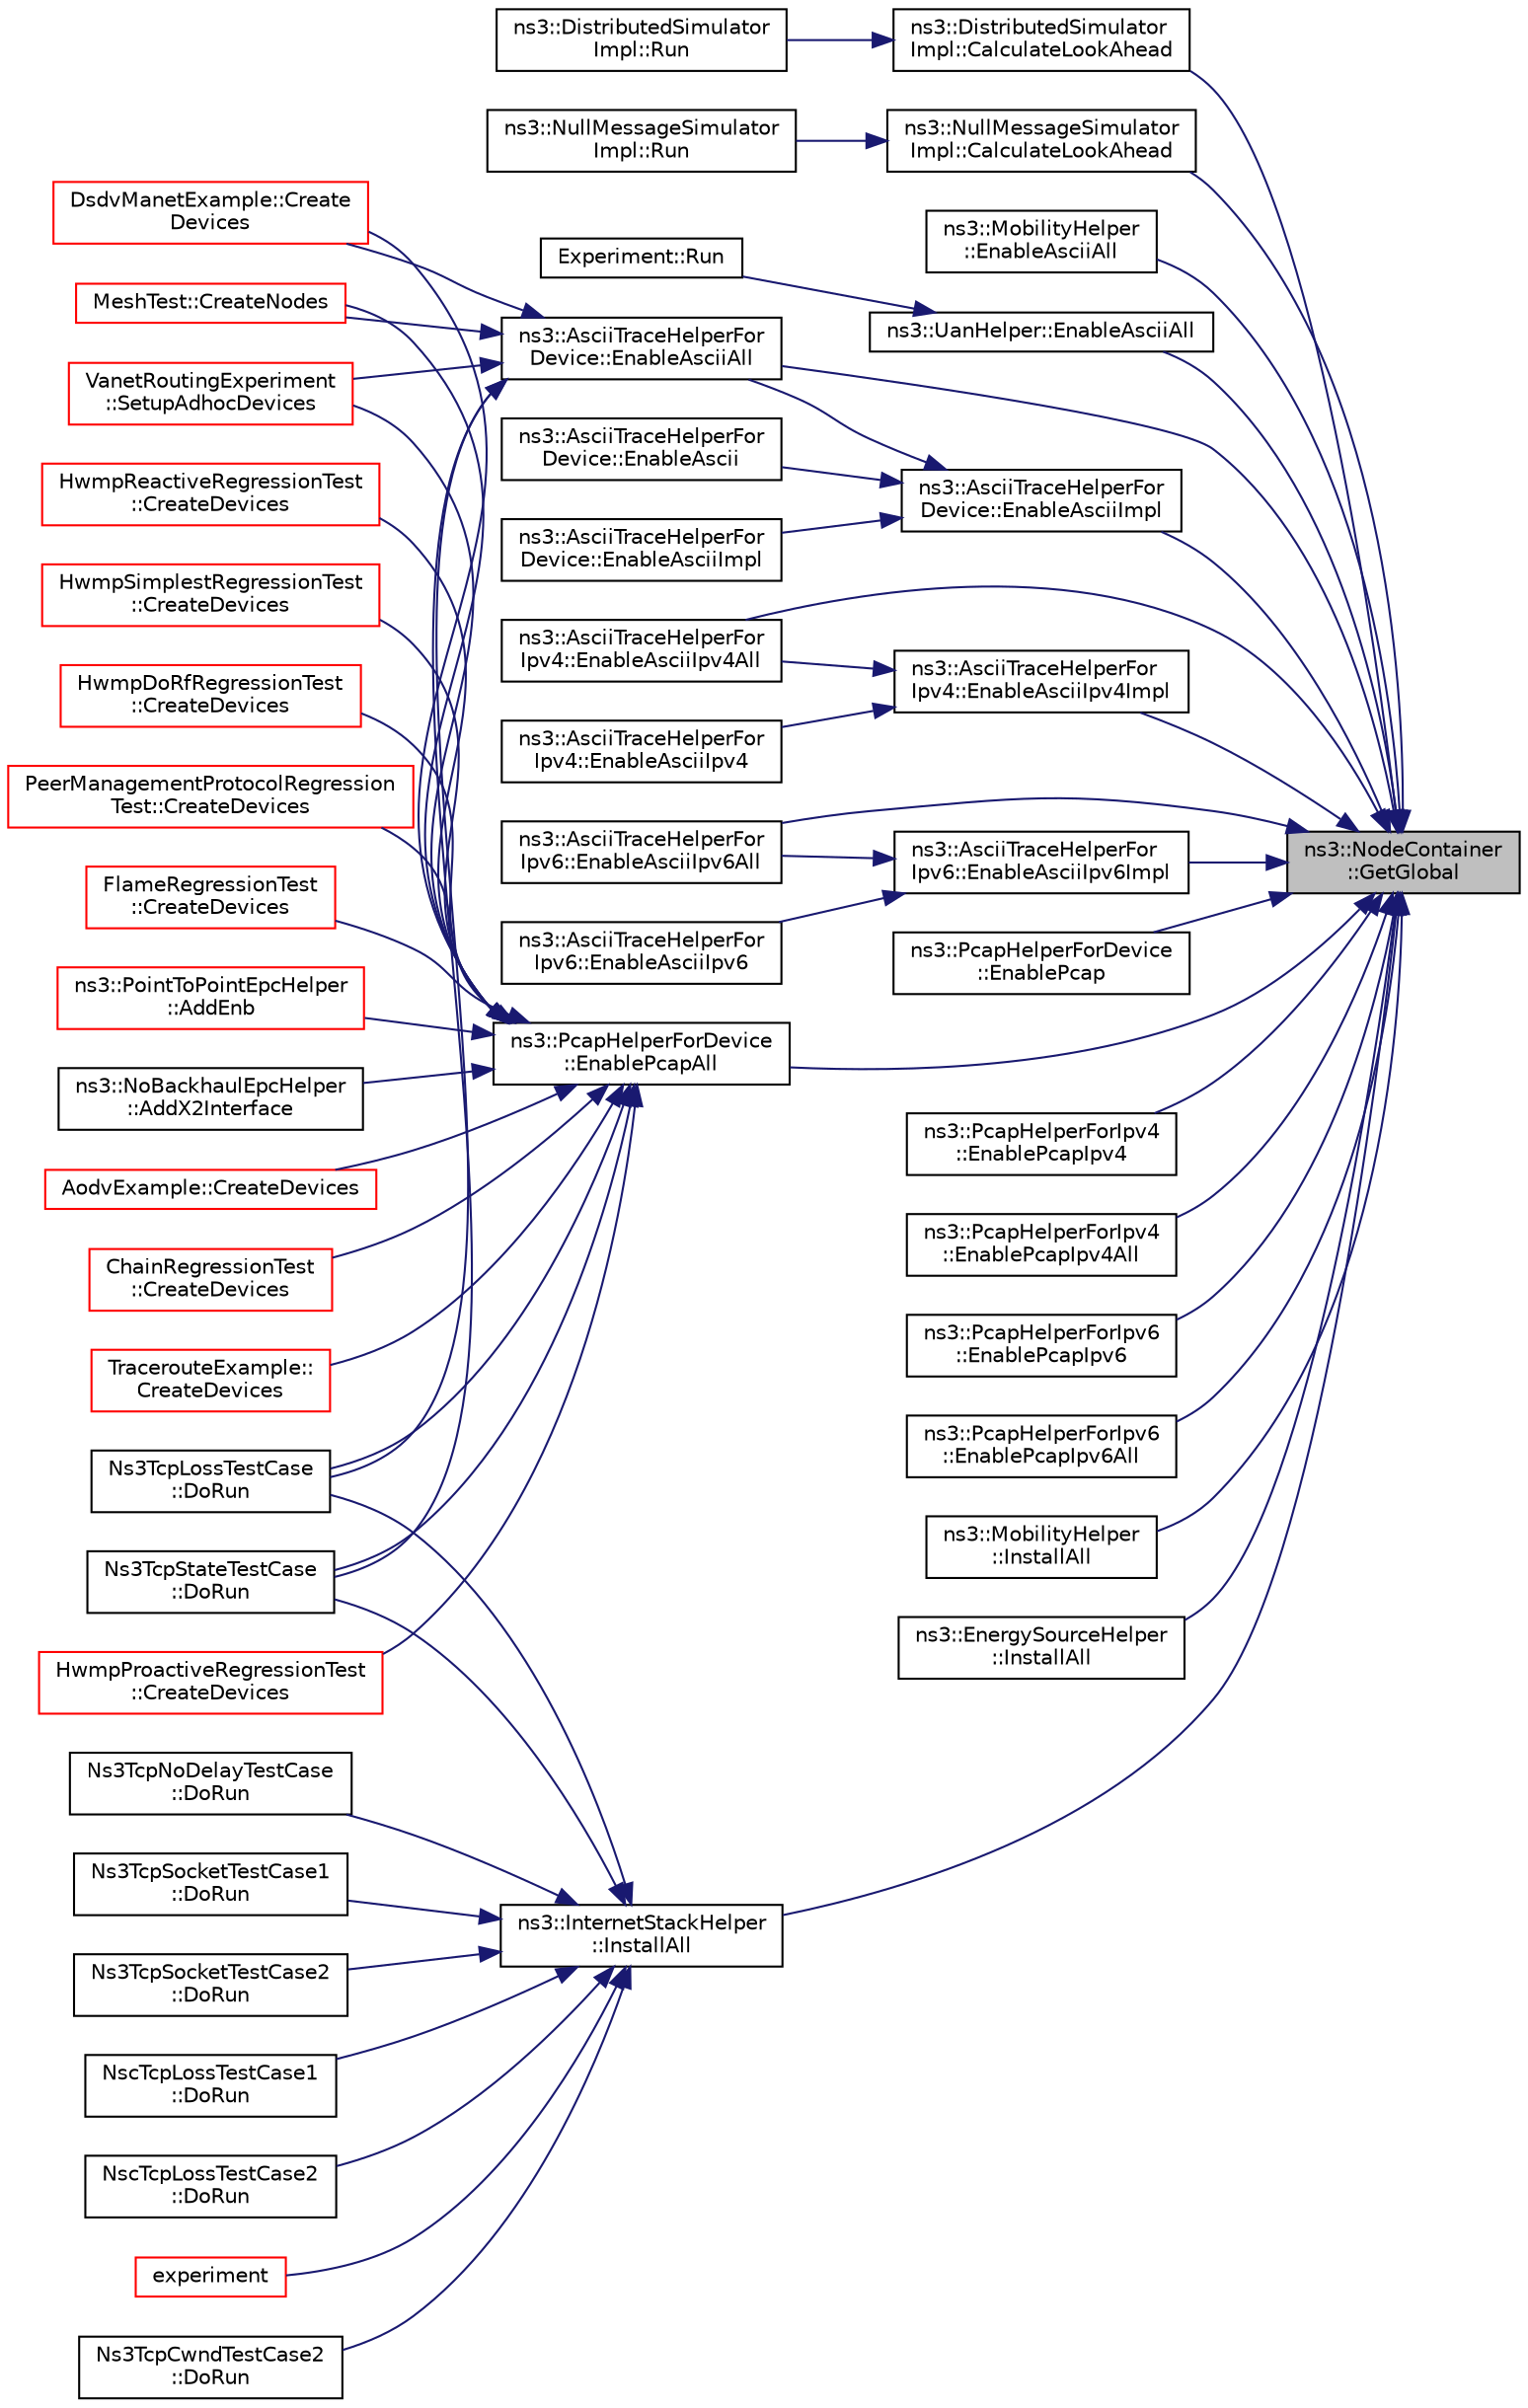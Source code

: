 digraph "ns3::NodeContainer::GetGlobal"
{
 // LATEX_PDF_SIZE
  edge [fontname="Helvetica",fontsize="10",labelfontname="Helvetica",labelfontsize="10"];
  node [fontname="Helvetica",fontsize="10",shape=record];
  rankdir="RL";
  Node1 [label="ns3::NodeContainer\l::GetGlobal",height=0.2,width=0.4,color="black", fillcolor="grey75", style="filled", fontcolor="black",tooltip="Create a NodeContainer that contains a list of all nodes created through NodeContainer::Create() and ..."];
  Node1 -> Node2 [dir="back",color="midnightblue",fontsize="10",style="solid",fontname="Helvetica"];
  Node2 [label="ns3::DistributedSimulator\lImpl::CalculateLookAhead",height=0.2,width=0.4,color="black", fillcolor="white", style="filled",URL="$classns3_1_1_distributed_simulator_impl.html#a9f0890339d4631f5eeda05ac46cc824f",tooltip="Calculate lookahead constraint based on network latency."];
  Node2 -> Node3 [dir="back",color="midnightblue",fontsize="10",style="solid",fontname="Helvetica"];
  Node3 [label="ns3::DistributedSimulator\lImpl::Run",height=0.2,width=0.4,color="black", fillcolor="white", style="filled",URL="$classns3_1_1_distributed_simulator_impl.html#a5a2cd016631eac7f93dba3b08ab0e0dd",tooltip="Run the simulation."];
  Node1 -> Node4 [dir="back",color="midnightblue",fontsize="10",style="solid",fontname="Helvetica"];
  Node4 [label="ns3::NullMessageSimulator\lImpl::CalculateLookAhead",height=0.2,width=0.4,color="black", fillcolor="white", style="filled",URL="$classns3_1_1_null_message_simulator_impl.html#af0601d38e69b1e21d89c7cfdc59896c8",tooltip="Calculate the lookahead allowable for this MPI task."];
  Node4 -> Node5 [dir="back",color="midnightblue",fontsize="10",style="solid",fontname="Helvetica"];
  Node5 [label="ns3::NullMessageSimulator\lImpl::Run",height=0.2,width=0.4,color="black", fillcolor="white", style="filled",URL="$classns3_1_1_null_message_simulator_impl.html#ab6919d906d7706a688b4452127860b77",tooltip="Run the simulation."];
  Node1 -> Node6 [dir="back",color="midnightblue",fontsize="10",style="solid",fontname="Helvetica"];
  Node6 [label="ns3::MobilityHelper\l::EnableAsciiAll",height=0.2,width=0.4,color="black", fillcolor="white", style="filled",URL="$classns3_1_1_mobility_helper.html#a42ea087c23c41ea9c16526caa7812b40",tooltip=" "];
  Node1 -> Node7 [dir="back",color="midnightblue",fontsize="10",style="solid",fontname="Helvetica"];
  Node7 [label="ns3::UanHelper::EnableAsciiAll",height=0.2,width=0.4,color="black", fillcolor="white", style="filled",URL="$classns3_1_1_uan_helper.html#abbb973784878ac6addc48cf2a6a18da0",tooltip="Enable ascii output on each device which is of the ns3::UanNetDevice type and dump that to the specif..."];
  Node7 -> Node8 [dir="back",color="midnightblue",fontsize="10",style="solid",fontname="Helvetica"];
  Node8 [label="Experiment::Run",height=0.2,width=0.4,color="black", fillcolor="white", style="filled",URL="$class_experiment.html#a2e7dad008a78e106fdbde1917d0bca1b",tooltip="Run an experiment across a range of congestion window values."];
  Node1 -> Node9 [dir="back",color="midnightblue",fontsize="10",style="solid",fontname="Helvetica"];
  Node9 [label="ns3::AsciiTraceHelperFor\lDevice::EnableAsciiAll",height=0.2,width=0.4,color="black", fillcolor="white", style="filled",URL="$classns3_1_1_ascii_trace_helper_for_device.html#a63e57c878526c732924e14c1e52cca8b",tooltip="Enable ascii trace output on each device (which is of the appropriate type) in the set of all nodes c..."];
  Node9 -> Node10 [dir="back",color="midnightblue",fontsize="10",style="solid",fontname="Helvetica"];
  Node10 [label="DsdvManetExample::Create\lDevices",height=0.2,width=0.4,color="red", fillcolor="white", style="filled",URL="$class_dsdv_manet_example.html#a9fb80e0db3a88ca03cf832331cfc89ba",tooltip="Create and initialize all devices."];
  Node9 -> Node12 [dir="back",color="midnightblue",fontsize="10",style="solid",fontname="Helvetica"];
  Node12 [label="MeshTest::CreateNodes",height=0.2,width=0.4,color="red", fillcolor="white", style="filled",URL="$class_mesh_test.html#aa1eb18d555ebcf925e9bdc13e4e57ee0",tooltip="Create nodes and setup their mobility."];
  Node9 -> Node14 [dir="back",color="midnightblue",fontsize="10",style="solid",fontname="Helvetica"];
  Node14 [label="Ns3TcpLossTestCase\l::DoRun",height=0.2,width=0.4,color="black", fillcolor="white", style="filled",URL="$class_ns3_tcp_loss_test_case.html#aa6494c8b5df42627efd9625374b2eeeb",tooltip="Implementation to actually run this TestCase."];
  Node9 -> Node15 [dir="back",color="midnightblue",fontsize="10",style="solid",fontname="Helvetica"];
  Node15 [label="Ns3TcpStateTestCase\l::DoRun",height=0.2,width=0.4,color="black", fillcolor="white", style="filled",URL="$class_ns3_tcp_state_test_case.html#a62dd7855d89e540bf08e8ac2e9febf9f",tooltip="Implementation to actually run this TestCase."];
  Node9 -> Node16 [dir="back",color="midnightblue",fontsize="10",style="solid",fontname="Helvetica"];
  Node16 [label="VanetRoutingExperiment\l::SetupAdhocDevices",height=0.2,width=0.4,color="red", fillcolor="white", style="filled",URL="$class_vanet_routing_experiment.html#a8de4279cfaf91886970596e9ba8a4a75",tooltip="Set up the adhoc devices."];
  Node1 -> Node18 [dir="back",color="midnightblue",fontsize="10",style="solid",fontname="Helvetica"];
  Node18 [label="ns3::AsciiTraceHelperFor\lDevice::EnableAsciiImpl",height=0.2,width=0.4,color="black", fillcolor="white", style="filled",URL="$classns3_1_1_ascii_trace_helper_for_device.html#a079409672a10e1316916c2a277424dcc",tooltip="Enable ascii trace output on the device specified by a global node-id (of a previously created node) ..."];
  Node18 -> Node19 [dir="back",color="midnightblue",fontsize="10",style="solid",fontname="Helvetica"];
  Node19 [label="ns3::AsciiTraceHelperFor\lDevice::EnableAscii",height=0.2,width=0.4,color="black", fillcolor="white", style="filled",URL="$classns3_1_1_ascii_trace_helper_for_device.html#a0e78e422f8ffad5b376d003e4fa8b5ad",tooltip="Enable ascii trace output the indicated net device using a device previously named using the ns-3 obj..."];
  Node18 -> Node9 [dir="back",color="midnightblue",fontsize="10",style="solid",fontname="Helvetica"];
  Node18 -> Node20 [dir="back",color="midnightblue",fontsize="10",style="solid",fontname="Helvetica"];
  Node20 [label="ns3::AsciiTraceHelperFor\lDevice::EnableAsciiImpl",height=0.2,width=0.4,color="black", fillcolor="white", style="filled",URL="$classns3_1_1_ascii_trace_helper_for_device.html#a704ffba0d6a860fe0d3b297f572a84f3",tooltip="Enable ascii trace output on each device (which is of the appropriate type) in the nodes provided in ..."];
  Node1 -> Node21 [dir="back",color="midnightblue",fontsize="10",style="solid",fontname="Helvetica"];
  Node21 [label="ns3::AsciiTraceHelperFor\lIpv4::EnableAsciiIpv4All",height=0.2,width=0.4,color="black", fillcolor="white", style="filled",URL="$classns3_1_1_ascii_trace_helper_for_ipv4.html#a848f30badae7f28c5c20533f49de34bb",tooltip="Enable ascii trace output on all Ipv4 and interface pairs existing in the set of all nodes created in..."];
  Node1 -> Node22 [dir="back",color="midnightblue",fontsize="10",style="solid",fontname="Helvetica"];
  Node22 [label="ns3::AsciiTraceHelperFor\lIpv4::EnableAsciiIpv4Impl",height=0.2,width=0.4,color="black", fillcolor="white", style="filled",URL="$classns3_1_1_ascii_trace_helper_for_ipv4.html#a1c712e1c3cccedb04d24ba0f834cbc1c",tooltip="Enable ascii trace output on the Ipv4 and interface pair specified by a global node-id (of a previous..."];
  Node22 -> Node23 [dir="back",color="midnightblue",fontsize="10",style="solid",fontname="Helvetica"];
  Node23 [label="ns3::AsciiTraceHelperFor\lIpv4::EnableAsciiIpv4",height=0.2,width=0.4,color="black", fillcolor="white", style="filled",URL="$classns3_1_1_ascii_trace_helper_for_ipv4.html#ae7359f4004aa13cc0685a3b6cc975366",tooltip="Enable ascii trace output the indicated Ipv4 and interface pair using an Ipv4 previously named using ..."];
  Node22 -> Node21 [dir="back",color="midnightblue",fontsize="10",style="solid",fontname="Helvetica"];
  Node1 -> Node24 [dir="back",color="midnightblue",fontsize="10",style="solid",fontname="Helvetica"];
  Node24 [label="ns3::AsciiTraceHelperFor\lIpv6::EnableAsciiIpv6All",height=0.2,width=0.4,color="black", fillcolor="white", style="filled",URL="$classns3_1_1_ascii_trace_helper_for_ipv6.html#a16a8b52f7e593006ccbb5f0e13fa69f0",tooltip="Enable ascii trace output on all Ipv6 and interface pairs existing in the set of all nodes created in..."];
  Node1 -> Node25 [dir="back",color="midnightblue",fontsize="10",style="solid",fontname="Helvetica"];
  Node25 [label="ns3::AsciiTraceHelperFor\lIpv6::EnableAsciiIpv6Impl",height=0.2,width=0.4,color="black", fillcolor="white", style="filled",URL="$classns3_1_1_ascii_trace_helper_for_ipv6.html#a8d1116c40fc966e45ec721d2ff586175",tooltip="Enable ascii trace output on the Ipv6 and interface pair specified by a global node-id (of a previous..."];
  Node25 -> Node26 [dir="back",color="midnightblue",fontsize="10",style="solid",fontname="Helvetica"];
  Node26 [label="ns3::AsciiTraceHelperFor\lIpv6::EnableAsciiIpv6",height=0.2,width=0.4,color="black", fillcolor="white", style="filled",URL="$classns3_1_1_ascii_trace_helper_for_ipv6.html#a3f008ab91f7e7fa7daf2d011711985ae",tooltip="Enable ascii trace output the indicated Ipv6 and interface pair using an Ipv6 previously named using ..."];
  Node25 -> Node24 [dir="back",color="midnightblue",fontsize="10",style="solid",fontname="Helvetica"];
  Node1 -> Node27 [dir="back",color="midnightblue",fontsize="10",style="solid",fontname="Helvetica"];
  Node27 [label="ns3::PcapHelperForDevice\l::EnablePcap",height=0.2,width=0.4,color="black", fillcolor="white", style="filled",URL="$classns3_1_1_pcap_helper_for_device.html#a0f05dc8e6d51f6464637c02b358a5cc1",tooltip="Enable pcap output on the device specified by a global node-id (of a previously created node) and ass..."];
  Node1 -> Node28 [dir="back",color="midnightblue",fontsize="10",style="solid",fontname="Helvetica"];
  Node28 [label="ns3::PcapHelperForDevice\l::EnablePcapAll",height=0.2,width=0.4,color="black", fillcolor="white", style="filled",URL="$classns3_1_1_pcap_helper_for_device.html#a4ab183a2512120200d4a0e5d8ececd49",tooltip="Enable pcap output on each device (which is of the appropriate type) in the set of all nodes created ..."];
  Node28 -> Node29 [dir="back",color="midnightblue",fontsize="10",style="solid",fontname="Helvetica"];
  Node29 [label="ns3::PointToPointEpcHelper\l::AddEnb",height=0.2,width=0.4,color="red", fillcolor="white", style="filled",URL="$classns3_1_1_point_to_point_epc_helper.html#a6636cc9c0501b719bd81ed13efd3c589",tooltip="Add an eNB to the EPC."];
  Node28 -> Node32 [dir="back",color="midnightblue",fontsize="10",style="solid",fontname="Helvetica"];
  Node32 [label="ns3::NoBackhaulEpcHelper\l::AddX2Interface",height=0.2,width=0.4,color="black", fillcolor="white", style="filled",URL="$classns3_1_1_no_backhaul_epc_helper.html#acf379e818b7d59a9be243b58d8d9d176",tooltip="Add an X2 interface between two eNB."];
  Node28 -> Node33 [dir="back",color="midnightblue",fontsize="10",style="solid",fontname="Helvetica"];
  Node33 [label="AodvExample::CreateDevices",height=0.2,width=0.4,color="red", fillcolor="white", style="filled",URL="$class_aodv_example.html#a0e9be9e9b05169dfe7d440ac2dfa3252",tooltip="Create the devices."];
  Node28 -> Node35 [dir="back",color="midnightblue",fontsize="10",style="solid",fontname="Helvetica"];
  Node35 [label="ChainRegressionTest\l::CreateDevices",height=0.2,width=0.4,color="red", fillcolor="white", style="filled",URL="$class_chain_regression_test.html#ae8b1dd906e3d52a223122c63d236bb19",tooltip="Create devices, install TCP/IP stack and applications."];
  Node28 -> Node37 [dir="back",color="midnightblue",fontsize="10",style="solid",fontname="Helvetica"];
  Node37 [label="TracerouteExample::\lCreateDevices",height=0.2,width=0.4,color="red", fillcolor="white", style="filled",URL="$class_traceroute_example.html#a419e16d02491fac42400fed6d01c44f0",tooltip="Create the devices."];
  Node28 -> Node39 [dir="back",color="midnightblue",fontsize="10",style="solid",fontname="Helvetica"];
  Node39 [label="HwmpProactiveRegressionTest\l::CreateDevices",height=0.2,width=0.4,color="red", fillcolor="white", style="filled",URL="$class_hwmp_proactive_regression_test.html#a98c6ff2361a7a5065ebf14089edc5bad",tooltip="Create devices function."];
  Node28 -> Node41 [dir="back",color="midnightblue",fontsize="10",style="solid",fontname="Helvetica"];
  Node41 [label="HwmpReactiveRegressionTest\l::CreateDevices",height=0.2,width=0.4,color="red", fillcolor="white", style="filled",URL="$class_hwmp_reactive_regression_test.html#a8b288a6801baae1e65f87de7eb0352a4",tooltip="Create devices function."];
  Node28 -> Node43 [dir="back",color="midnightblue",fontsize="10",style="solid",fontname="Helvetica"];
  Node43 [label="HwmpSimplestRegressionTest\l::CreateDevices",height=0.2,width=0.4,color="red", fillcolor="white", style="filled",URL="$class_hwmp_simplest_regression_test.html#a6866a6d6b0b93241ec0f0c29ef61fd39",tooltip="Create devices function."];
  Node28 -> Node45 [dir="back",color="midnightblue",fontsize="10",style="solid",fontname="Helvetica"];
  Node45 [label="HwmpDoRfRegressionTest\l::CreateDevices",height=0.2,width=0.4,color="red", fillcolor="white", style="filled",URL="$class_hwmp_do_rf_regression_test.html#a55abac18467e059d3c39fa0de53bc436",tooltip="Create devices function."];
  Node28 -> Node47 [dir="back",color="midnightblue",fontsize="10",style="solid",fontname="Helvetica"];
  Node47 [label="PeerManagementProtocolRegression\lTest::CreateDevices",height=0.2,width=0.4,color="red", fillcolor="white", style="filled",URL="$class_peer_management_protocol_regression_test.html#a045b489f508afaecc5b5abb9d3513918",tooltip="Create devices function."];
  Node28 -> Node49 [dir="back",color="midnightblue",fontsize="10",style="solid",fontname="Helvetica"];
  Node49 [label="FlameRegressionTest\l::CreateDevices",height=0.2,width=0.4,color="red", fillcolor="white", style="filled",URL="$class_flame_regression_test.html#aeee4af77af2814f7339f204135cc2733",tooltip="Create devices function."];
  Node28 -> Node10 [dir="back",color="midnightblue",fontsize="10",style="solid",fontname="Helvetica"];
  Node28 -> Node12 [dir="back",color="midnightblue",fontsize="10",style="solid",fontname="Helvetica"];
  Node28 -> Node14 [dir="back",color="midnightblue",fontsize="10",style="solid",fontname="Helvetica"];
  Node28 -> Node15 [dir="back",color="midnightblue",fontsize="10",style="solid",fontname="Helvetica"];
  Node28 -> Node16 [dir="back",color="midnightblue",fontsize="10",style="solid",fontname="Helvetica"];
  Node1 -> Node51 [dir="back",color="midnightblue",fontsize="10",style="solid",fontname="Helvetica"];
  Node51 [label="ns3::PcapHelperForIpv4\l::EnablePcapIpv4",height=0.2,width=0.4,color="black", fillcolor="white", style="filled",URL="$classns3_1_1_pcap_helper_for_ipv4.html#ad0d6beb21ddbffac1437d5931ff4425a",tooltip="Enable pcap output on the Ipv4 and interface pair specified by a global node-id (of a previously crea..."];
  Node1 -> Node52 [dir="back",color="midnightblue",fontsize="10",style="solid",fontname="Helvetica"];
  Node52 [label="ns3::PcapHelperForIpv4\l::EnablePcapIpv4All",height=0.2,width=0.4,color="black", fillcolor="white", style="filled",URL="$classns3_1_1_pcap_helper_for_ipv4.html#ada4775887925dc107c3587d90beba76b",tooltip="Enable pcap output on all Ipv4 and interface pairs existing in the set of all nodes created in the si..."];
  Node1 -> Node53 [dir="back",color="midnightblue",fontsize="10",style="solid",fontname="Helvetica"];
  Node53 [label="ns3::PcapHelperForIpv6\l::EnablePcapIpv6",height=0.2,width=0.4,color="black", fillcolor="white", style="filled",URL="$classns3_1_1_pcap_helper_for_ipv6.html#a752abfab8560e9b57539d0e01d3ec1f1",tooltip="Enable pcap output on the Ipv6 and interface pair specified by a global node-id (of a previously crea..."];
  Node1 -> Node54 [dir="back",color="midnightblue",fontsize="10",style="solid",fontname="Helvetica"];
  Node54 [label="ns3::PcapHelperForIpv6\l::EnablePcapIpv6All",height=0.2,width=0.4,color="black", fillcolor="white", style="filled",URL="$classns3_1_1_pcap_helper_for_ipv6.html#a69bdb66b1faf23a8b12cece74dbbfc28",tooltip="Enable pcap output on all Ipv6 and interface pairs existing in the set of all nodes created in the si..."];
  Node1 -> Node55 [dir="back",color="midnightblue",fontsize="10",style="solid",fontname="Helvetica"];
  Node55 [label="ns3::MobilityHelper\l::InstallAll",height=0.2,width=0.4,color="black", fillcolor="white", style="filled",URL="$classns3_1_1_mobility_helper.html#a83d384e4ff6dc7ba786c0a73ca2ec899",tooltip="Perform the work of MobilityHelper::Install on all nodes which exist in the simulation."];
  Node1 -> Node56 [dir="back",color="midnightblue",fontsize="10",style="solid",fontname="Helvetica"];
  Node56 [label="ns3::EnergySourceHelper\l::InstallAll",height=0.2,width=0.4,color="black", fillcolor="white", style="filled",URL="$classns3_1_1_energy_source_helper.html#ac61da6dfac3f7d1c275b7a0441c745d2",tooltip="This function installs an EnergySource on all nodes in simulation."];
  Node1 -> Node57 [dir="back",color="midnightblue",fontsize="10",style="solid",fontname="Helvetica"];
  Node57 [label="ns3::InternetStackHelper\l::InstallAll",height=0.2,width=0.4,color="black", fillcolor="white", style="filled",URL="$classns3_1_1_internet_stack_helper.html#a5f49d0c5e715bea85d06bbca640b1ef4",tooltip="Aggregate IPv4, IPv6, UDP, and TCP stacks to all nodes in the simulation."];
  Node57 -> Node58 [dir="back",color="midnightblue",fontsize="10",style="solid",fontname="Helvetica"];
  Node58 [label="Ns3TcpCwndTestCase2\l::DoRun",height=0.2,width=0.4,color="black", fillcolor="white", style="filled",URL="$class_ns3_tcp_cwnd_test_case2.html#a861689d2e951548eacc10b7f5c24540d",tooltip="Implementation to actually run this TestCase."];
  Node57 -> Node14 [dir="back",color="midnightblue",fontsize="10",style="solid",fontname="Helvetica"];
  Node57 -> Node59 [dir="back",color="midnightblue",fontsize="10",style="solid",fontname="Helvetica"];
  Node59 [label="Ns3TcpNoDelayTestCase\l::DoRun",height=0.2,width=0.4,color="black", fillcolor="white", style="filled",URL="$class_ns3_tcp_no_delay_test_case.html#abfdf89fdc70c1f4b66390d31fcc6013b",tooltip="Implementation to actually run this TestCase."];
  Node57 -> Node60 [dir="back",color="midnightblue",fontsize="10",style="solid",fontname="Helvetica"];
  Node60 [label="Ns3TcpSocketTestCase1\l::DoRun",height=0.2,width=0.4,color="black", fillcolor="white", style="filled",URL="$class_ns3_tcp_socket_test_case1.html#a99214a78a94b82f5da1dd08243935415",tooltip="Implementation to actually run this TestCase."];
  Node57 -> Node61 [dir="back",color="midnightblue",fontsize="10",style="solid",fontname="Helvetica"];
  Node61 [label="Ns3TcpSocketTestCase2\l::DoRun",height=0.2,width=0.4,color="black", fillcolor="white", style="filled",URL="$class_ns3_tcp_socket_test_case2.html#a5af09b49ff61fd2b62cfd9bbff792541",tooltip="Implementation to actually run this TestCase."];
  Node57 -> Node15 [dir="back",color="midnightblue",fontsize="10",style="solid",fontname="Helvetica"];
  Node57 -> Node62 [dir="back",color="midnightblue",fontsize="10",style="solid",fontname="Helvetica"];
  Node62 [label="NscTcpLossTestCase1\l::DoRun",height=0.2,width=0.4,color="black", fillcolor="white", style="filled",URL="$class_nsc_tcp_loss_test_case1.html#ab2e9a06924e6dffa3f335d64c54e2a0e",tooltip="Implementation to actually run this TestCase."];
  Node57 -> Node63 [dir="back",color="midnightblue",fontsize="10",style="solid",fontname="Helvetica"];
  Node63 [label="NscTcpLossTestCase2\l::DoRun",height=0.2,width=0.4,color="black", fillcolor="white", style="filled",URL="$class_nsc_tcp_loss_test_case2.html#ad364f063ed7754e73344898da12a442f",tooltip="Implementation to actually run this TestCase."];
  Node57 -> Node64 [dir="back",color="midnightblue",fontsize="10",style="solid",fontname="Helvetica"];
  Node64 [label="experiment",height=0.2,width=0.4,color="red", fillcolor="white", style="filled",URL="$cobalt-vs-codel_8cc.html#a6397b590e75a0f7841fcfa02a2ea7611",tooltip=" "];
}
